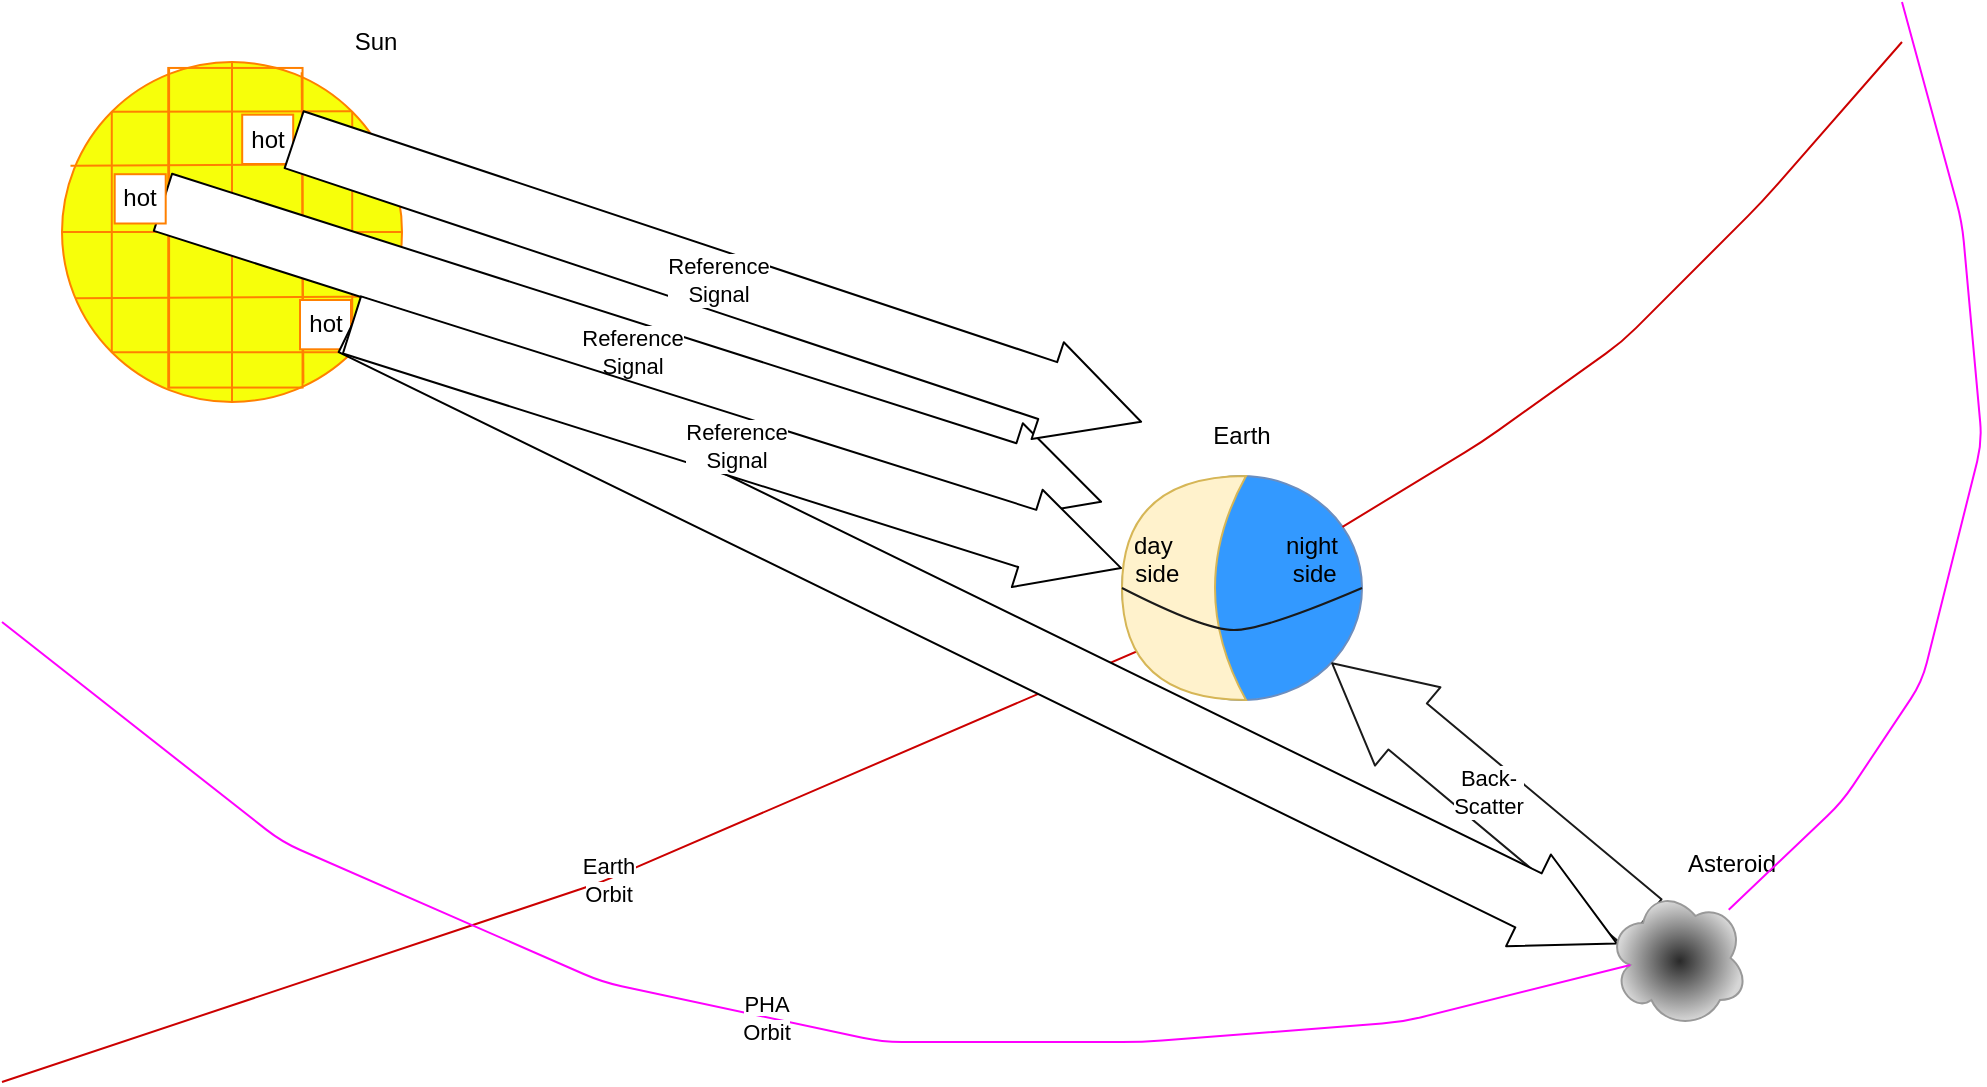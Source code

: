 <mxfile>
    <diagram id="aSiP9iEQSMN-YyD9w5C7" name="Page-1">
        <mxGraphModel dx="977" dy="895" grid="1" gridSize="10" guides="1" tooltips="1" connect="1" arrows="1" fold="1" page="1" pageScale="1" pageWidth="1169" pageHeight="827" math="0" shadow="0">
            <root>
                <mxCell id="0"/>
                <mxCell id="1" parent="0"/>
                <mxCell id="41" value="&lt;span style=&quot;background-color: rgb(255 , 255 , 255)&quot;&gt;Earth&lt;br&gt;Orbit&lt;/span&gt;" style="endArrow=none;html=1;labelBackgroundColor=none;strokeColor=#CC0000;fillColor=#FFFFFF;elbow=vertical;" edge="1" parent="1">
                    <mxGeometry width="50" height="50" relative="1" as="geometry">
                        <mxPoint x="596" y="312.359" as="sourcePoint"/>
                        <mxPoint y="540" as="targetPoint"/>
                        <Array as="points">
                            <mxPoint x="300" y="440"/>
                        </Array>
                    </mxGeometry>
                </mxCell>
                <mxCell id="14" value="" style="group" vertex="1" connectable="0" parent="1">
                    <mxGeometry x="30" y="30" width="170" height="170" as="geometry"/>
                </mxCell>
                <mxCell id="2" value="" style="ellipse;whiteSpace=wrap;html=1;aspect=fixed;fillColor=#F7FF0A;strokeColor=#FF8000;" vertex="1" parent="14">
                    <mxGeometry width="170" height="170" as="geometry"/>
                </mxCell>
                <mxCell id="3" value="" style="endArrow=none;html=1;entryX=0;entryY=0;entryDx=0;entryDy=0;exitX=0;exitY=1;exitDx=0;exitDy=0;strokeColor=#FF8000;" edge="1" parent="14" source="2" target="2">
                    <mxGeometry width="50" height="50" relative="1" as="geometry">
                        <mxPoint x="187" y="187" as="sourcePoint"/>
                        <mxPoint x="229.5" y="144.5" as="targetPoint"/>
                    </mxGeometry>
                </mxCell>
                <mxCell id="4" value="" style="endArrow=none;html=1;entryX=0.5;entryY=0;entryDx=0;entryDy=0;exitX=0.5;exitY=1;exitDx=0;exitDy=0;strokeColor=#FF8000;" edge="1" parent="14" source="2" target="2">
                    <mxGeometry width="50" height="50" relative="1" as="geometry">
                        <mxPoint x="76.499" y="137.208" as="sourcePoint"/>
                        <mxPoint x="76.499" y="16.999" as="targetPoint"/>
                    </mxGeometry>
                </mxCell>
                <mxCell id="5" value="" style="endArrow=none;html=1;entryX=1;entryY=0;entryDx=0;entryDy=0;exitX=1;exitY=1;exitDx=0;exitDy=0;strokeColor=#FF8000;" edge="1" parent="14" source="2" target="2">
                    <mxGeometry width="50" height="50" relative="1" as="geometry">
                        <mxPoint x="93.5" y="178.5" as="sourcePoint"/>
                        <mxPoint x="93.5" y="8.5" as="targetPoint"/>
                    </mxGeometry>
                </mxCell>
                <mxCell id="6" value="" style="endArrow=none;html=1;entryX=0;entryY=0;entryDx=0;entryDy=0;strokeColor=#FF8000;" edge="1" parent="14" target="2">
                    <mxGeometry width="50" height="50" relative="1" as="geometry">
                        <mxPoint x="144.5" y="24.65" as="sourcePoint"/>
                        <mxPoint x="33.396" y="33.396" as="targetPoint"/>
                    </mxGeometry>
                </mxCell>
                <mxCell id="7" value="" style="endArrow=none;html=1;entryX=0.025;entryY=0.305;entryDx=0;entryDy=0;exitX=0.965;exitY=0.3;exitDx=0;exitDy=0;exitPerimeter=0;entryPerimeter=0;strokeColor=#FF8000;" edge="1" parent="14">
                    <mxGeometry width="50" height="50" relative="1" as="geometry">
                        <mxPoint x="164.05" y="51" as="sourcePoint"/>
                        <mxPoint x="4.25" y="51.85" as="targetPoint"/>
                    </mxGeometry>
                </mxCell>
                <mxCell id="8" value="" style="endArrow=none;html=1;entryX=0;entryY=1;entryDx=0;entryDy=0;exitX=1;exitY=1;exitDx=0;exitDy=0;strokeColor=#FF8000;" edge="1" parent="14" source="2" target="2">
                    <mxGeometry width="50" height="50" relative="1" as="geometry">
                        <mxPoint x="153.604" y="153.604" as="sourcePoint"/>
                        <mxPoint x="153.604" y="33.396" as="targetPoint"/>
                    </mxGeometry>
                </mxCell>
                <mxCell id="9" value="" style="endArrow=none;html=1;exitX=1;exitY=0.5;exitDx=0;exitDy=0;entryX=0;entryY=0.5;entryDx=0;entryDy=0;strokeColor=#FF8000;" edge="1" parent="14" source="2" target="2">
                    <mxGeometry width="50" height="50" relative="1" as="geometry">
                        <mxPoint x="164.9" y="84.575" as="sourcePoint"/>
                        <mxPoint x="5.1" y="85.85" as="targetPoint"/>
                    </mxGeometry>
                </mxCell>
                <mxCell id="10" value="" style="endArrow=none;html=1;entryX=0.04;entryY=0.745;entryDx=0;entryDy=0;exitX=0.955;exitY=0.74;exitDx=0;exitDy=0;exitPerimeter=0;entryPerimeter=0;strokeColor=#FF8000;" edge="1" parent="14">
                    <mxGeometry width="50" height="50" relative="1" as="geometry">
                        <mxPoint x="162.35" y="117.3" as="sourcePoint"/>
                        <mxPoint x="6.8" y="118.15" as="targetPoint"/>
                    </mxGeometry>
                </mxCell>
                <mxCell id="13" value="" style="group;rotation=-90;strokeColor=#FF8000;" vertex="1" connectable="0" parent="14">
                    <mxGeometry x="6.8" y="49.3" width="159.8" height="67.15" as="geometry"/>
                </mxCell>
                <mxCell id="11" value="" style="endArrow=none;html=1;entryX=0.025;entryY=0.305;entryDx=0;entryDy=0;exitX=0.965;exitY=0.3;exitDx=0;exitDy=0;exitPerimeter=0;entryPerimeter=0;strokeColor=#FF8000;" edge="1" parent="13">
                    <mxGeometry width="50" height="50" relative="1" as="geometry">
                        <mxPoint x="46.75" y="-45.9" as="sourcePoint"/>
                        <mxPoint x="46.75" y="113.9" as="targetPoint"/>
                    </mxGeometry>
                </mxCell>
                <mxCell id="12" value="" style="endArrow=none;html=1;entryX=0.04;entryY=0.745;entryDx=0;entryDy=0;exitX=0.955;exitY=0.74;exitDx=0;exitDy=0;exitPerimeter=0;entryPerimeter=0;strokeColor=#FF8000;" edge="1" parent="13">
                    <mxGeometry width="50" height="50" relative="1" as="geometry">
                        <mxPoint x="113.05" y="-44.2" as="sourcePoint"/>
                        <mxPoint x="113.9" y="111.35" as="targetPoint"/>
                    </mxGeometry>
                </mxCell>
                <mxCell id="38" value="Reference &lt;br&gt;Signal" style="shape=flexArrow;endArrow=classic;html=1;width=30;endSize=16.067;exitX=1;exitY=0.5;exitDx=0;exitDy=0;fillColor=#FFFFFF;" edge="1" parent="13">
                    <mxGeometry width="50" height="50" relative="1" as="geometry">
                        <mxPoint x="43.2" y="20.705" as="sourcePoint"/>
                        <mxPoint x="513.2" y="170.7" as="targetPoint"/>
                    </mxGeometry>
                </mxCell>
                <mxCell id="15" value="hot" style="rounded=0;whiteSpace=wrap;html=1;strokeColor=#FF8000;" vertex="1" parent="14">
                    <mxGeometry x="26.35" y="56.1" width="25.5" height="24.65" as="geometry"/>
                </mxCell>
                <mxCell id="16" value="hot" style="rounded=0;whiteSpace=wrap;html=1;strokeColor=#FF8000;" vertex="1" parent="14">
                    <mxGeometry x="119" y="119" width="25.5" height="24.65" as="geometry"/>
                </mxCell>
                <mxCell id="17" value="hot" style="rounded=0;whiteSpace=wrap;html=1;strokeColor=#FF8000;" vertex="1" parent="14">
                    <mxGeometry x="90.1" y="26.35" width="25.5" height="24.65" as="geometry"/>
                </mxCell>
                <mxCell id="25" value="" style="group" vertex="1" connectable="0" parent="1">
                    <mxGeometry x="558" y="237" width="122" height="112" as="geometry"/>
                </mxCell>
                <mxCell id="18" value="" style="ellipse;whiteSpace=wrap;html=1;strokeColor=#6c8ebf;fillColor=#3399FF;align=center;" vertex="1" parent="25">
                    <mxGeometry x="2" width="120" height="112" as="geometry"/>
                </mxCell>
                <mxCell id="21" value="" style="shape=xor;whiteSpace=wrap;html=1;strokeColor=#d6b656;rotation=-180;fillColor=#fff2cc;" vertex="1" parent="25">
                    <mxGeometry x="2" width="62" height="112" as="geometry"/>
                </mxCell>
                <mxCell id="19" value="" style="curved=1;endArrow=none;html=1;strokeColor=#1A1A1A;exitX=0;exitY=0.5;exitDx=0;exitDy=0;entryX=1;entryY=0.5;entryDx=0;entryDy=0;endFill=0;fillColor=#d5e8d4;" edge="1" parent="25" source="18" target="18">
                    <mxGeometry width="50" height="50" relative="1" as="geometry">
                        <mxPoint x="-107" y="-23" as="sourcePoint"/>
                        <mxPoint x="-57" y="-73" as="targetPoint"/>
                        <Array as="points">
                            <mxPoint x="43" y="77"/>
                            <mxPoint x="73" y="77"/>
                        </Array>
                    </mxGeometry>
                </mxCell>
                <mxCell id="24" value="&lt;span&gt;day&amp;nbsp; &amp;nbsp; &amp;nbsp; &amp;nbsp; &amp;nbsp; &amp;nbsp; &amp;nbsp; &amp;nbsp; &amp;nbsp;night&lt;br&gt;&lt;/span&gt;side&amp;nbsp; &amp;nbsp; &amp;nbsp; &amp;nbsp; &amp;nbsp; &amp;nbsp; &amp;nbsp; &amp;nbsp; &amp;nbsp;side&lt;br&gt;&lt;br&gt;" style="rounded=0;whiteSpace=wrap;html=1;strokeColor=none;fillColor=none;" vertex="1" parent="25">
                    <mxGeometry x="-1" y="19" width="120" height="60" as="geometry"/>
                </mxCell>
                <mxCell id="30" value="Back-&lt;br&gt;Scatter" style="shape=flexArrow;endArrow=classic;html=1;strokeColor=#1A1A1A;width=30;endSize=16.067;exitX=0.25;exitY=0.25;exitDx=0;exitDy=0;exitPerimeter=0;fillColor=#FFFFFF;" edge="1" parent="1" source="29" target="18">
                    <mxGeometry width="50" height="50" relative="1" as="geometry">
                        <mxPoint x="340" y="414.005" as="sourcePoint"/>
                        <mxPoint x="980.4" y="730.68" as="targetPoint"/>
                    </mxGeometry>
                </mxCell>
                <mxCell id="26" value="" style="shape=flexArrow;endArrow=classic;html=1;width=30;endSize=16.067;exitX=1;exitY=0.5;exitDx=0;exitDy=0;entryX=0.07;entryY=0.4;entryDx=0;entryDy=0;entryPerimeter=0;fillColor=#FFFFFF;" edge="1" parent="1" source="16" target="29">
                    <mxGeometry width="50" height="50" relative="1" as="geometry">
                        <mxPoint x="220" y="110" as="sourcePoint"/>
                        <mxPoint x="790" y="480" as="targetPoint"/>
                    </mxGeometry>
                </mxCell>
                <mxCell id="31" value="Reference &lt;br&gt;Signal" style="shape=flexArrow;endArrow=classic;html=1;width=30;endSize=16.067;exitX=1;exitY=0.5;exitDx=0;exitDy=0;fillColor=#FFFFFF;" edge="1" parent="1" source="16" target="21">
                    <mxGeometry width="50" height="50" relative="1" as="geometry">
                        <mxPoint x="184.5" y="32.325" as="sourcePoint"/>
                        <mxPoint x="540" y="270" as="targetPoint"/>
                    </mxGeometry>
                </mxCell>
                <mxCell id="29" value="" style="ellipse;shape=cloud;whiteSpace=wrap;html=1;strokeColor=#999999;fillColor=#292929;gradientColor=#D6D6D6;gradientDirection=radial;" vertex="1" parent="1">
                    <mxGeometry x="803" y="443" width="70" height="70" as="geometry"/>
                </mxCell>
                <mxCell id="33" value="Asteroid" style="text;html=1;strokeColor=none;fillColor=#FFFFFF;align=center;verticalAlign=middle;whiteSpace=wrap;rounded=0;" vertex="1" parent="1">
                    <mxGeometry x="835" y="416" width="60" height="30" as="geometry"/>
                </mxCell>
                <mxCell id="34" value="Earth" style="text;html=1;strokeColor=none;fillColor=#FFFFFF;align=center;verticalAlign=middle;whiteSpace=wrap;rounded=0;" vertex="1" parent="1">
                    <mxGeometry x="590" y="202" width="60" height="30" as="geometry"/>
                </mxCell>
                <mxCell id="35" value="Sun" style="text;html=1;strokeColor=none;fillColor=#FFFFFF;align=center;verticalAlign=middle;whiteSpace=wrap;rounded=0;" vertex="1" parent="1">
                    <mxGeometry x="157" y="5" width="60" height="30" as="geometry"/>
                </mxCell>
                <mxCell id="37" value="Reference &lt;br&gt;Signal" style="shape=flexArrow;endArrow=classic;html=1;width=30;endSize=16.067;exitX=1;exitY=0.5;exitDx=0;exitDy=0;fillColor=#FFFFFF;" edge="1" parent="1" source="17">
                    <mxGeometry width="50" height="50" relative="1" as="geometry">
                        <mxPoint x="145.0" y="69.995" as="sourcePoint"/>
                        <mxPoint x="570" y="210" as="targetPoint"/>
                    </mxGeometry>
                </mxCell>
                <mxCell id="42" value="" style="endArrow=none;html=1;labelBackgroundColor=none;strokeColor=#CC0000;fillColor=#FFFFFF;elbow=vertical;" edge="1" parent="1" target="18">
                    <mxGeometry width="50" height="50" relative="1" as="geometry">
                        <mxPoint x="950" y="20" as="sourcePoint"/>
                        <mxPoint x="520" y="287.64" as="targetPoint"/>
                        <Array as="points">
                            <mxPoint x="880" y="100"/>
                            <mxPoint x="810" y="170"/>
                            <mxPoint x="740" y="220"/>
                        </Array>
                    </mxGeometry>
                </mxCell>
                <mxCell id="46" value="&lt;span style=&quot;background-color: rgb(255 , 255 , 255)&quot;&gt;PHA&lt;br&gt;Orbit&lt;/span&gt;" style="endArrow=none;html=1;labelBackgroundColor=none;strokeColor=#FF00FF;fillColor=#FFFFFF;elbow=vertical;exitX=0.16;exitY=0.55;exitDx=0;exitDy=0;exitPerimeter=0;" edge="1" parent="1" source="29">
                    <mxGeometry width="50" height="50" relative="1" as="geometry">
                        <mxPoint x="606" y="322.359" as="sourcePoint"/>
                        <mxPoint y="310" as="targetPoint"/>
                        <Array as="points">
                            <mxPoint x="700" y="510"/>
                            <mxPoint x="570" y="520"/>
                            <mxPoint x="440" y="520"/>
                            <mxPoint x="300" y="490"/>
                            <mxPoint x="140" y="420"/>
                        </Array>
                    </mxGeometry>
                </mxCell>
                <mxCell id="48" value="" style="endArrow=none;html=1;labelBackgroundColor=none;strokeColor=#FF00FF;fillColor=#FFFFFF;elbow=vertical;" edge="1" parent="1" target="29">
                    <mxGeometry width="50" height="50" relative="1" as="geometry">
                        <mxPoint x="950" as="sourcePoint"/>
                        <mxPoint x="687.0" y="274" as="targetPoint"/>
                        <Array as="points">
                            <mxPoint x="980" y="110"/>
                            <mxPoint x="990" y="220"/>
                            <mxPoint x="960" y="340"/>
                            <mxPoint x="920" y="400"/>
                        </Array>
                    </mxGeometry>
                </mxCell>
            </root>
        </mxGraphModel>
    </diagram>
</mxfile>